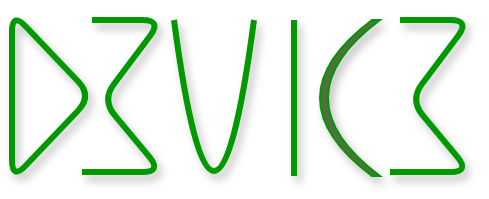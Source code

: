 <mxfile pages="1" version="11.2.5" type="github"><diagram id="W21kjCjBcw54PkJHCKSu" name="Page-1"><mxGraphModel dx="1422" dy="806" grid="1" gridSize="10" guides="1" tooltips="1" connect="1" arrows="1" fold="1" page="1" pageScale="1" pageWidth="850" pageHeight="1100" math="0" shadow="0"><root><mxCell id="0"/><mxCell id="1" parent="0"/><mxCell id="tKD3vwLSFtcub1kZ8sqg-1" value="" style="triangle;whiteSpace=wrap;html=1;rounded=1;strokeColor=#009900;shadow=1;comic=0;strokeWidth=3;fillColor=none;" parent="1" vertex="1"><mxGeometry x="240" y="116" width="40" height="84" as="geometry"/></mxCell><mxCell id="tKD3vwLSFtcub1kZ8sqg-4" value="" style="endArrow=none;html=1;curved=1;strokeColor=#009900;shadow=1;comic=0;strokeWidth=3;" parent="1" edge="1"><mxGeometry width="50" height="50" relative="1" as="geometry"><mxPoint x="321" y="120" as="sourcePoint"/><mxPoint x="361" y="120" as="targetPoint"/><Array as="points"><mxPoint x="341" y="271"/></Array></mxGeometry></mxCell><mxCell id="tKD3vwLSFtcub1kZ8sqg-5" value="" style="endArrow=none;html=1;strokeWidth=3;fillColor=#d5e8d4;strokeColor=#009900;shadow=1;comic=0;" parent="1" edge="1"><mxGeometry width="50" height="50" relative="1" as="geometry"><mxPoint x="381" y="198" as="sourcePoint"/><mxPoint x="381" y="120" as="targetPoint"/></mxGeometry></mxCell><mxCell id="tKD3vwLSFtcub1kZ8sqg-7" value="" style="endArrow=none;html=1;strokeColor=#009900;shadow=1;comic=0;strokeWidth=3;" parent="1" edge="1"><mxGeometry width="50" height="50" relative="1" as="geometry"><mxPoint x="275" y="196" as="sourcePoint"/><mxPoint x="280" y="120" as="targetPoint"/><Array as="points"><mxPoint x="315" y="196"/><mxPoint x="285" y="160"/><mxPoint x="315" y="120"/></Array></mxGeometry></mxCell><mxCell id="JPppOdnV444SuDeU7xFQ-1" value="" style="shape=dataStorage;whiteSpace=wrap;html=1;size=0.867;fillColor=#517040;strokeColor=#009900;shadow=1;" parent="1" vertex="1"><mxGeometry x="394" y="120" width="30" height="78" as="geometry"/></mxCell><mxCell id="Hm2rXNlEBhApogHnTLwG-2" value="" style="endArrow=none;html=1;strokeColor=#009900;shadow=1;comic=0;strokeWidth=3;" edge="1" parent="1"><mxGeometry width="50" height="50" relative="1" as="geometry"><mxPoint x="429" y="196" as="sourcePoint"/><mxPoint x="434" y="120" as="targetPoint"/><Array as="points"><mxPoint x="469" y="196"/><mxPoint x="439" y="160"/><mxPoint x="469" y="120"/></Array></mxGeometry></mxCell></root></mxGraphModel></diagram></mxfile>